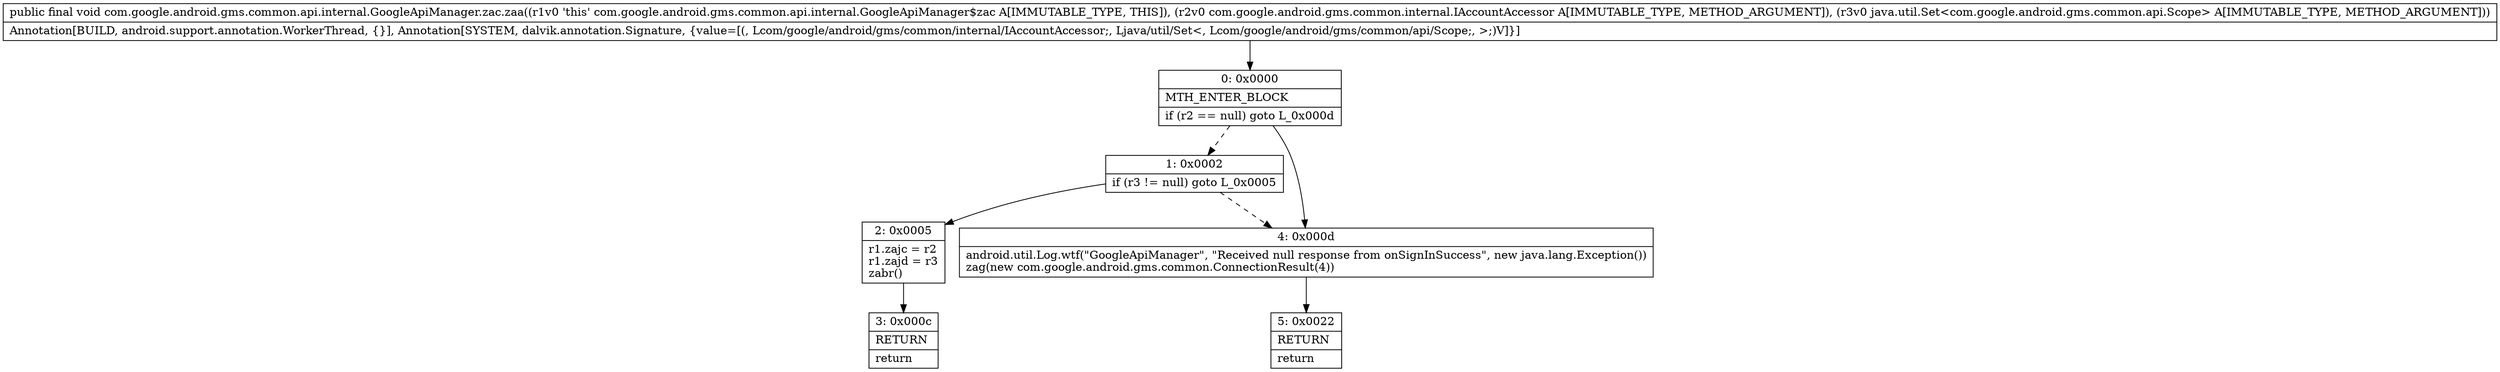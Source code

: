 digraph "CFG forcom.google.android.gms.common.api.internal.GoogleApiManager.zac.zaa(Lcom\/google\/android\/gms\/common\/internal\/IAccountAccessor;Ljava\/util\/Set;)V" {
Node_0 [shape=record,label="{0\:\ 0x0000|MTH_ENTER_BLOCK\l|if (r2 == null) goto L_0x000d\l}"];
Node_1 [shape=record,label="{1\:\ 0x0002|if (r3 != null) goto L_0x0005\l}"];
Node_2 [shape=record,label="{2\:\ 0x0005|r1.zajc = r2\lr1.zajd = r3\lzabr()\l}"];
Node_3 [shape=record,label="{3\:\ 0x000c|RETURN\l|return\l}"];
Node_4 [shape=record,label="{4\:\ 0x000d|android.util.Log.wtf(\"GoogleApiManager\", \"Received null response from onSignInSuccess\", new java.lang.Exception())\lzag(new com.google.android.gms.common.ConnectionResult(4))\l}"];
Node_5 [shape=record,label="{5\:\ 0x0022|RETURN\l|return\l}"];
MethodNode[shape=record,label="{public final void com.google.android.gms.common.api.internal.GoogleApiManager.zac.zaa((r1v0 'this' com.google.android.gms.common.api.internal.GoogleApiManager$zac A[IMMUTABLE_TYPE, THIS]), (r2v0 com.google.android.gms.common.internal.IAccountAccessor A[IMMUTABLE_TYPE, METHOD_ARGUMENT]), (r3v0 java.util.Set\<com.google.android.gms.common.api.Scope\> A[IMMUTABLE_TYPE, METHOD_ARGUMENT]))  | Annotation[BUILD, android.support.annotation.WorkerThread, \{\}], Annotation[SYSTEM, dalvik.annotation.Signature, \{value=[(, Lcom\/google\/android\/gms\/common\/internal\/IAccountAccessor;, Ljava\/util\/Set\<, Lcom\/google\/android\/gms\/common\/api\/Scope;, \>;)V]\}]\l}"];
MethodNode -> Node_0;
Node_0 -> Node_1[style=dashed];
Node_0 -> Node_4;
Node_1 -> Node_2;
Node_1 -> Node_4[style=dashed];
Node_2 -> Node_3;
Node_4 -> Node_5;
}

